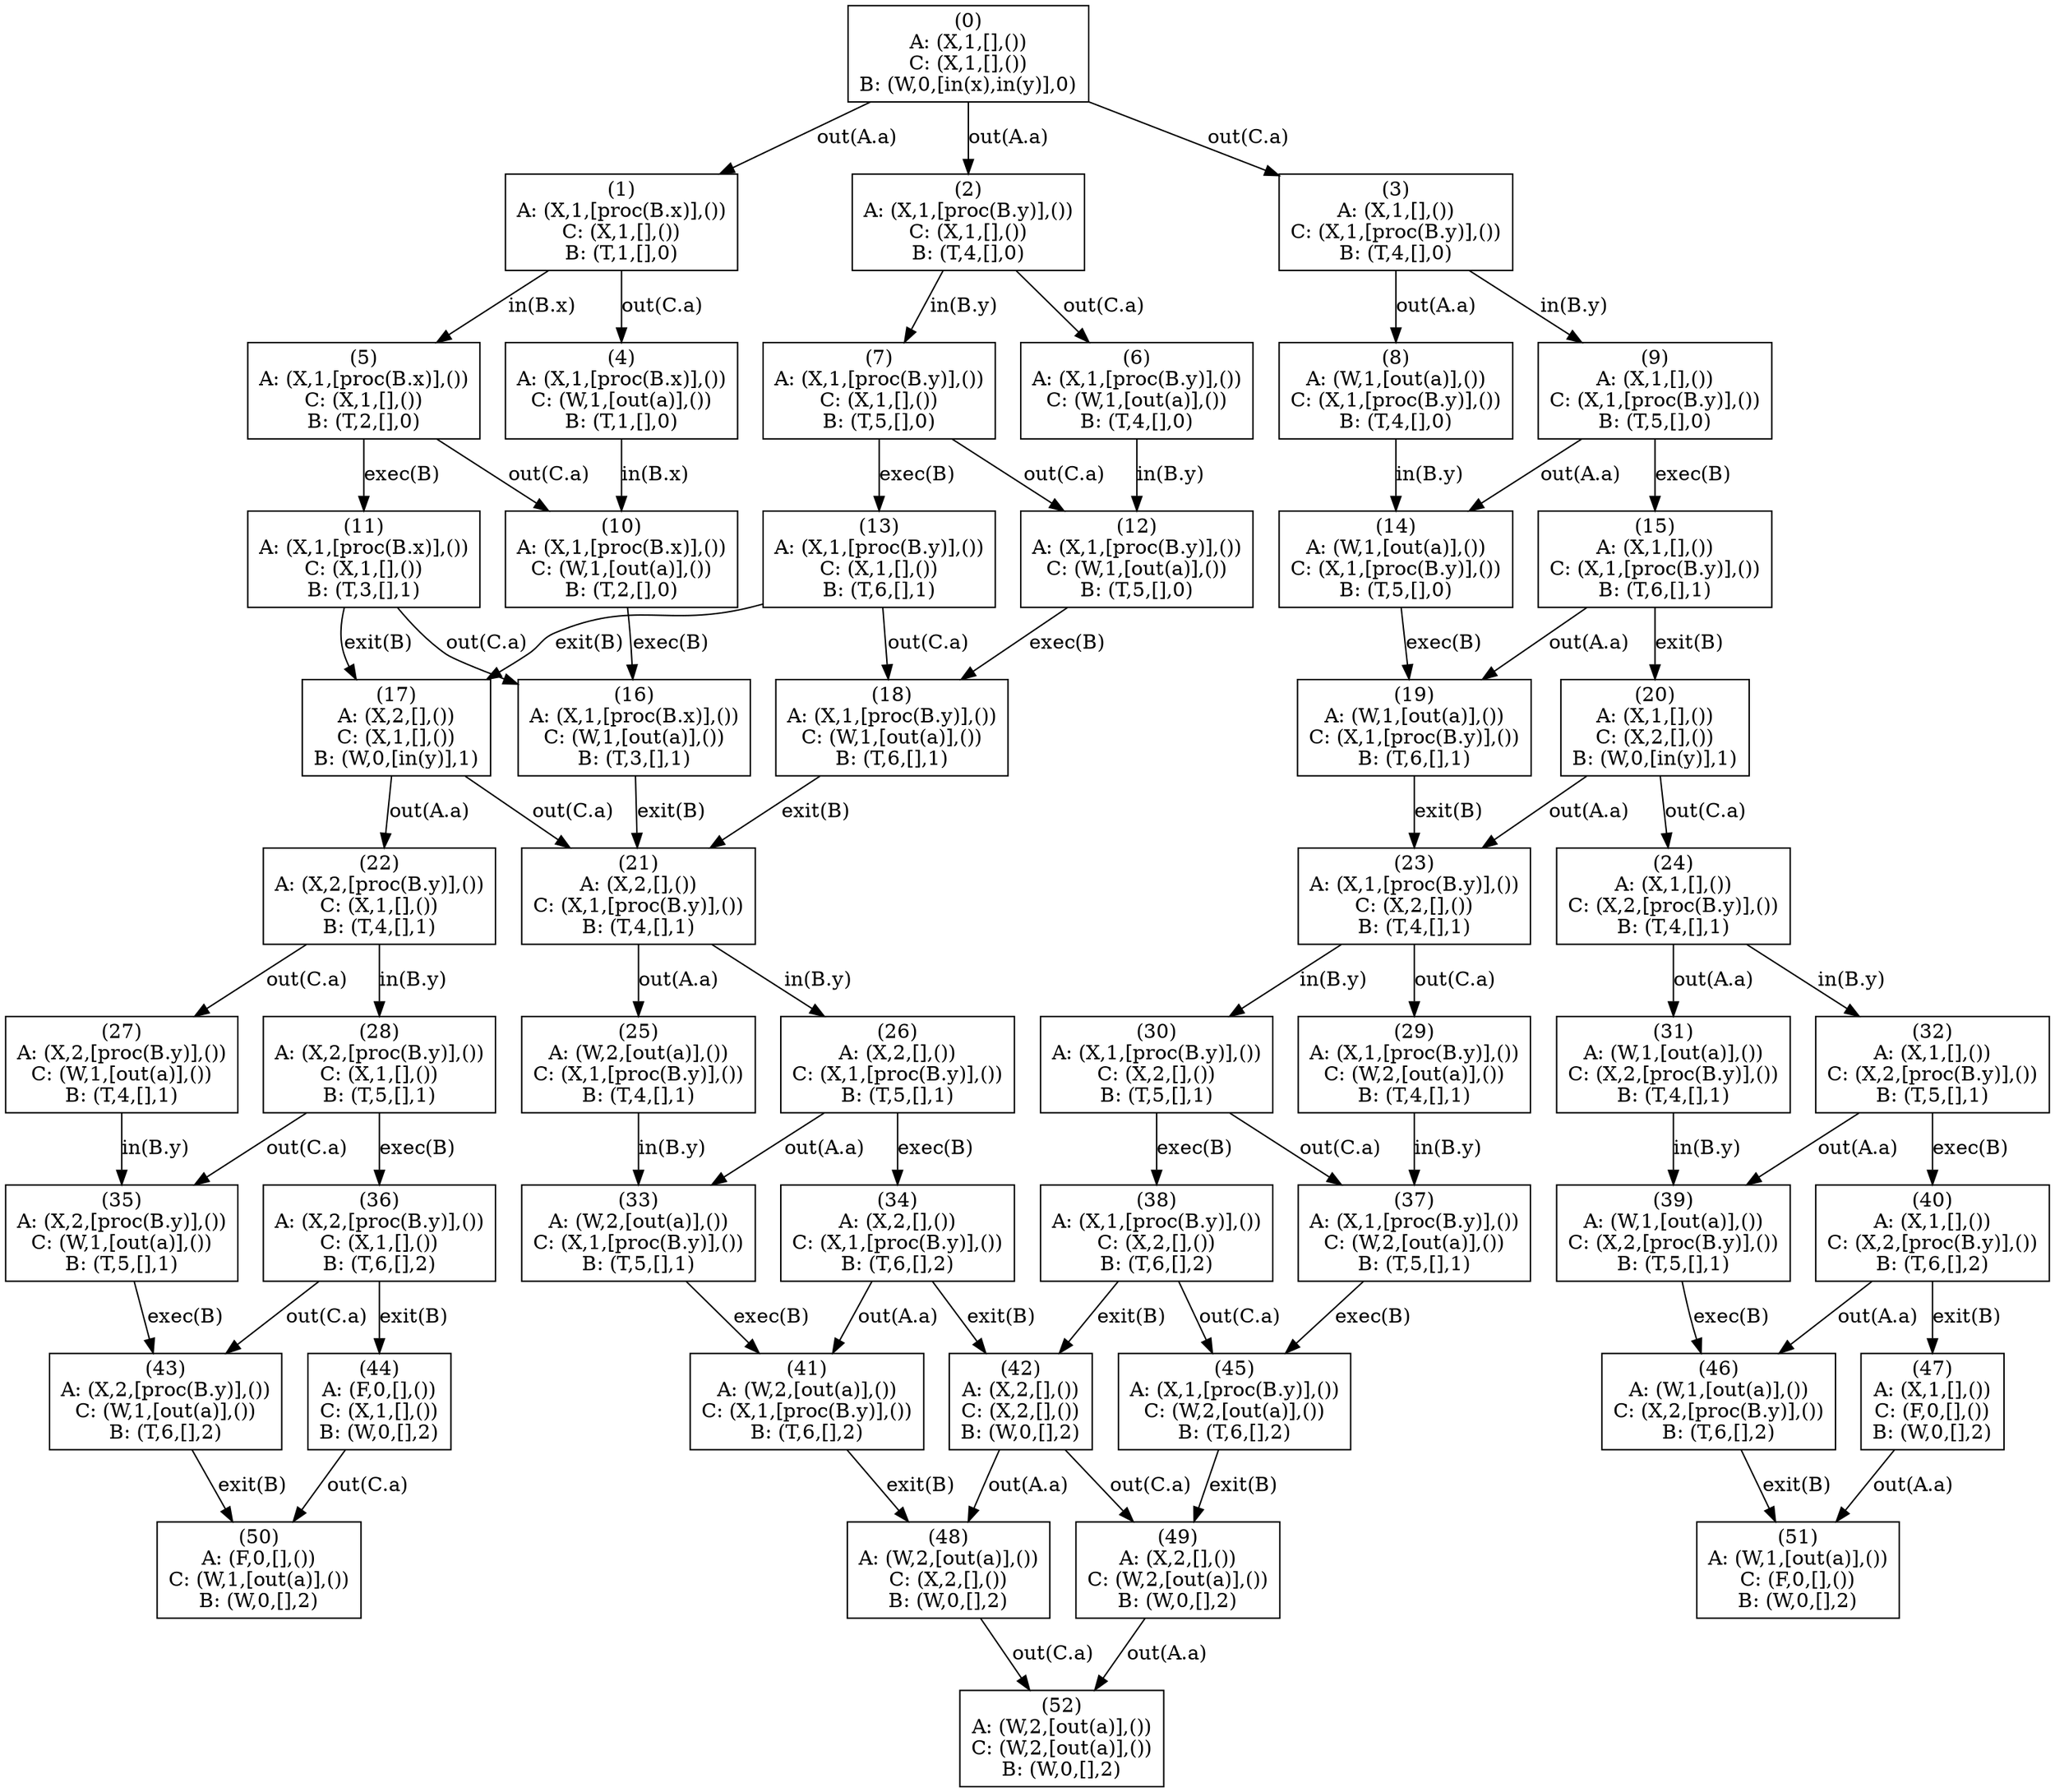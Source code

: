 digraph G {
	 rankdir=TB;
	0 [label = "(0)\nA: (X,1,[],())\nC: (X,1,[],())\nB: (W,0,[in(x),in(y)],0)" shape=box];
	1 [label = "(1)\nA: (X,1,[proc(B.x)],())\nC: (X,1,[],())\nB: (T,1,[],0)" shape=box];
	2 [label = "(2)\nA: (X,1,[proc(B.y)],())\nC: (X,1,[],())\nB: (T,4,[],0)" shape=box];
	3 [label = "(3)\nA: (X,1,[],())\nC: (X,1,[proc(B.y)],())\nB: (T,4,[],0)" shape=box];
	4 [label = "(4)\nA: (X,1,[proc(B.x)],())\nC: (W,1,[out(a)],())\nB: (T,1,[],0)" shape=box];
	5 [label = "(5)\nA: (X,1,[proc(B.x)],())\nC: (X,1,[],())\nB: (T,2,[],0)" shape=box];
	6 [label = "(6)\nA: (X,1,[proc(B.y)],())\nC: (W,1,[out(a)],())\nB: (T,4,[],0)" shape=box];
	7 [label = "(7)\nA: (X,1,[proc(B.y)],())\nC: (X,1,[],())\nB: (T,5,[],0)" shape=box];
	8 [label = "(8)\nA: (W,1,[out(a)],())\nC: (X,1,[proc(B.y)],())\nB: (T,4,[],0)" shape=box];
	9 [label = "(9)\nA: (X,1,[],())\nC: (X,1,[proc(B.y)],())\nB: (T,5,[],0)" shape=box];
	10 [label = "(10)\nA: (X,1,[proc(B.x)],())\nC: (W,1,[out(a)],())\nB: (T,2,[],0)" shape=box];
	11 [label = "(11)\nA: (X,1,[proc(B.x)],())\nC: (X,1,[],())\nB: (T,3,[],1)" shape=box];
	12 [label = "(12)\nA: (X,1,[proc(B.y)],())\nC: (W,1,[out(a)],())\nB: (T,5,[],0)" shape=box];
	13 [label = "(13)\nA: (X,1,[proc(B.y)],())\nC: (X,1,[],())\nB: (T,6,[],1)" shape=box];
	14 [label = "(14)\nA: (W,1,[out(a)],())\nC: (X,1,[proc(B.y)],())\nB: (T,5,[],0)" shape=box];
	15 [label = "(15)\nA: (X,1,[],())\nC: (X,1,[proc(B.y)],())\nB: (T,6,[],1)" shape=box];
	16 [label = "(16)\nA: (X,1,[proc(B.x)],())\nC: (W,1,[out(a)],())\nB: (T,3,[],1)" shape=box];
	17 [label = "(17)\nA: (X,2,[],())\nC: (X,1,[],())\nB: (W,0,[in(y)],1)" shape=box];
	18 [label = "(18)\nA: (X,1,[proc(B.y)],())\nC: (W,1,[out(a)],())\nB: (T,6,[],1)" shape=box];
	19 [label = "(19)\nA: (W,1,[out(a)],())\nC: (X,1,[proc(B.y)],())\nB: (T,6,[],1)" shape=box];
	20 [label = "(20)\nA: (X,1,[],())\nC: (X,2,[],())\nB: (W,0,[in(y)],1)" shape=box];
	21 [label = "(21)\nA: (X,2,[],())\nC: (X,1,[proc(B.y)],())\nB: (T,4,[],1)" shape=box];
	22 [label = "(22)\nA: (X,2,[proc(B.y)],())\nC: (X,1,[],())\nB: (T,4,[],1)" shape=box];
	23 [label = "(23)\nA: (X,1,[proc(B.y)],())\nC: (X,2,[],())\nB: (T,4,[],1)" shape=box];
	24 [label = "(24)\nA: (X,1,[],())\nC: (X,2,[proc(B.y)],())\nB: (T,4,[],1)" shape=box];
	25 [label = "(25)\nA: (W,2,[out(a)],())\nC: (X,1,[proc(B.y)],())\nB: (T,4,[],1)" shape=box];
	26 [label = "(26)\nA: (X,2,[],())\nC: (X,1,[proc(B.y)],())\nB: (T,5,[],1)" shape=box];
	27 [label = "(27)\nA: (X,2,[proc(B.y)],())\nC: (W,1,[out(a)],())\nB: (T,4,[],1)" shape=box];
	28 [label = "(28)\nA: (X,2,[proc(B.y)],())\nC: (X,1,[],())\nB: (T,5,[],1)" shape=box];
	29 [label = "(29)\nA: (X,1,[proc(B.y)],())\nC: (W,2,[out(a)],())\nB: (T,4,[],1)" shape=box];
	30 [label = "(30)\nA: (X,1,[proc(B.y)],())\nC: (X,2,[],())\nB: (T,5,[],1)" shape=box];
	31 [label = "(31)\nA: (W,1,[out(a)],())\nC: (X,2,[proc(B.y)],())\nB: (T,4,[],1)" shape=box];
	32 [label = "(32)\nA: (X,1,[],())\nC: (X,2,[proc(B.y)],())\nB: (T,5,[],1)" shape=box];
	33 [label = "(33)\nA: (W,2,[out(a)],())\nC: (X,1,[proc(B.y)],())\nB: (T,5,[],1)" shape=box];
	34 [label = "(34)\nA: (X,2,[],())\nC: (X,1,[proc(B.y)],())\nB: (T,6,[],2)" shape=box];
	35 [label = "(35)\nA: (X,2,[proc(B.y)],())\nC: (W,1,[out(a)],())\nB: (T,5,[],1)" shape=box];
	36 [label = "(36)\nA: (X,2,[proc(B.y)],())\nC: (X,1,[],())\nB: (T,6,[],2)" shape=box];
	37 [label = "(37)\nA: (X,1,[proc(B.y)],())\nC: (W,2,[out(a)],())\nB: (T,5,[],1)" shape=box];
	38 [label = "(38)\nA: (X,1,[proc(B.y)],())\nC: (X,2,[],())\nB: (T,6,[],2)" shape=box];
	39 [label = "(39)\nA: (W,1,[out(a)],())\nC: (X,2,[proc(B.y)],())\nB: (T,5,[],1)" shape=box];
	40 [label = "(40)\nA: (X,1,[],())\nC: (X,2,[proc(B.y)],())\nB: (T,6,[],2)" shape=box];
	41 [label = "(41)\nA: (W,2,[out(a)],())\nC: (X,1,[proc(B.y)],())\nB: (T,6,[],2)" shape=box];
	42 [label = "(42)\nA: (X,2,[],())\nC: (X,2,[],())\nB: (W,0,[],2)" shape=box];
	43 [label = "(43)\nA: (X,2,[proc(B.y)],())\nC: (W,1,[out(a)],())\nB: (T,6,[],2)" shape=box];
	44 [label = "(44)\nA: (F,0,[],())\nC: (X,1,[],())\nB: (W,0,[],2)" shape=box];
	45 [label = "(45)\nA: (X,1,[proc(B.y)],())\nC: (W,2,[out(a)],())\nB: (T,6,[],2)" shape=box];
	46 [label = "(46)\nA: (W,1,[out(a)],())\nC: (X,2,[proc(B.y)],())\nB: (T,6,[],2)" shape=box];
	47 [label = "(47)\nA: (X,1,[],())\nC: (F,0,[],())\nB: (W,0,[],2)" shape=box];
	48 [label = "(48)\nA: (W,2,[out(a)],())\nC: (X,2,[],())\nB: (W,0,[],2)" shape=box];
	49 [label = "(49)\nA: (X,2,[],())\nC: (W,2,[out(a)],())\nB: (W,0,[],2)" shape=box];
	50 [label = "(50)\nA: (F,0,[],())\nC: (W,1,[out(a)],())\nB: (W,0,[],2)" shape=box];
	51 [label = "(51)\nA: (W,1,[out(a)],())\nC: (F,0,[],())\nB: (W,0,[],2)" shape=box];
	52 [label = "(52)\nA: (W,2,[out(a)],())\nC: (W,2,[out(a)],())\nB: (W,0,[],2)" shape=box];
	0 -> 1 [label = "out(A.a)"];
	0 -> 2 [label = "out(A.a)"];
	0 -> 3 [label = "out(C.a)"];
	1 -> 4 [label = "out(C.a)"];
	1 -> 5 [label = "in(B.x)"];
	2 -> 6 [label = "out(C.a)"];
	2 -> 7 [label = "in(B.y)"];
	3 -> 8 [label = "out(A.a)"];
	3 -> 9 [label = "in(B.y)"];
	4 -> 10 [label = "in(B.x)"];
	5 -> 10 [label = "out(C.a)"];
	5 -> 11 [label = "exec(B)"];
	6 -> 12 [label = "in(B.y)"];
	7 -> 12 [label = "out(C.a)"];
	7 -> 13 [label = "exec(B)"];
	8 -> 14 [label = "in(B.y)"];
	9 -> 14 [label = "out(A.a)"];
	9 -> 15 [label = "exec(B)"];
	10 -> 16 [label = "exec(B)"];
	11 -> 16 [label = "out(C.a)"];
	11 -> 17 [label = "exit(B)"];
	12 -> 18 [label = "exec(B)"];
	13 -> 18 [label = "out(C.a)"];
	13 -> 17 [label = "exit(B)"];
	14 -> 19 [label = "exec(B)"];
	15 -> 19 [label = "out(A.a)"];
	15 -> 20 [label = "exit(B)"];
	16 -> 21 [label = "exit(B)"];
	17 -> 22 [label = "out(A.a)"];
	17 -> 21 [label = "out(C.a)"];
	18 -> 21 [label = "exit(B)"];
	19 -> 23 [label = "exit(B)"];
	20 -> 23 [label = "out(A.a)"];
	20 -> 24 [label = "out(C.a)"];
	21 -> 25 [label = "out(A.a)"];
	21 -> 26 [label = "in(B.y)"];
	22 -> 27 [label = "out(C.a)"];
	22 -> 28 [label = "in(B.y)"];
	23 -> 29 [label = "out(C.a)"];
	23 -> 30 [label = "in(B.y)"];
	24 -> 31 [label = "out(A.a)"];
	24 -> 32 [label = "in(B.y)"];
	25 -> 33 [label = "in(B.y)"];
	26 -> 33 [label = "out(A.a)"];
	26 -> 34 [label = "exec(B)"];
	27 -> 35 [label = "in(B.y)"];
	28 -> 35 [label = "out(C.a)"];
	28 -> 36 [label = "exec(B)"];
	29 -> 37 [label = "in(B.y)"];
	30 -> 37 [label = "out(C.a)"];
	30 -> 38 [label = "exec(B)"];
	31 -> 39 [label = "in(B.y)"];
	32 -> 39 [label = "out(A.a)"];
	32 -> 40 [label = "exec(B)"];
	33 -> 41 [label = "exec(B)"];
	34 -> 41 [label = "out(A.a)"];
	34 -> 42 [label = "exit(B)"];
	35 -> 43 [label = "exec(B)"];
	36 -> 43 [label = "out(C.a)"];
	36 -> 44 [label = "exit(B)"];
	37 -> 45 [label = "exec(B)"];
	38 -> 45 [label = "out(C.a)"];
	38 -> 42 [label = "exit(B)"];
	39 -> 46 [label = "exec(B)"];
	40 -> 46 [label = "out(A.a)"];
	40 -> 47 [label = "exit(B)"];
	41 -> 48 [label = "exit(B)"];
	42 -> 48 [label = "out(A.a)"];
	42 -> 49 [label = "out(C.a)"];
	43 -> 50 [label = "exit(B)"];
	44 -> 50 [label = "out(C.a)"];
	45 -> 49 [label = "exit(B)"];
	46 -> 51 [label = "exit(B)"];
	47 -> 51 [label = "out(A.a)"];
	48 -> 52 [label = "out(C.a)"];
	49 -> 52 [label = "out(A.a)"];
}

